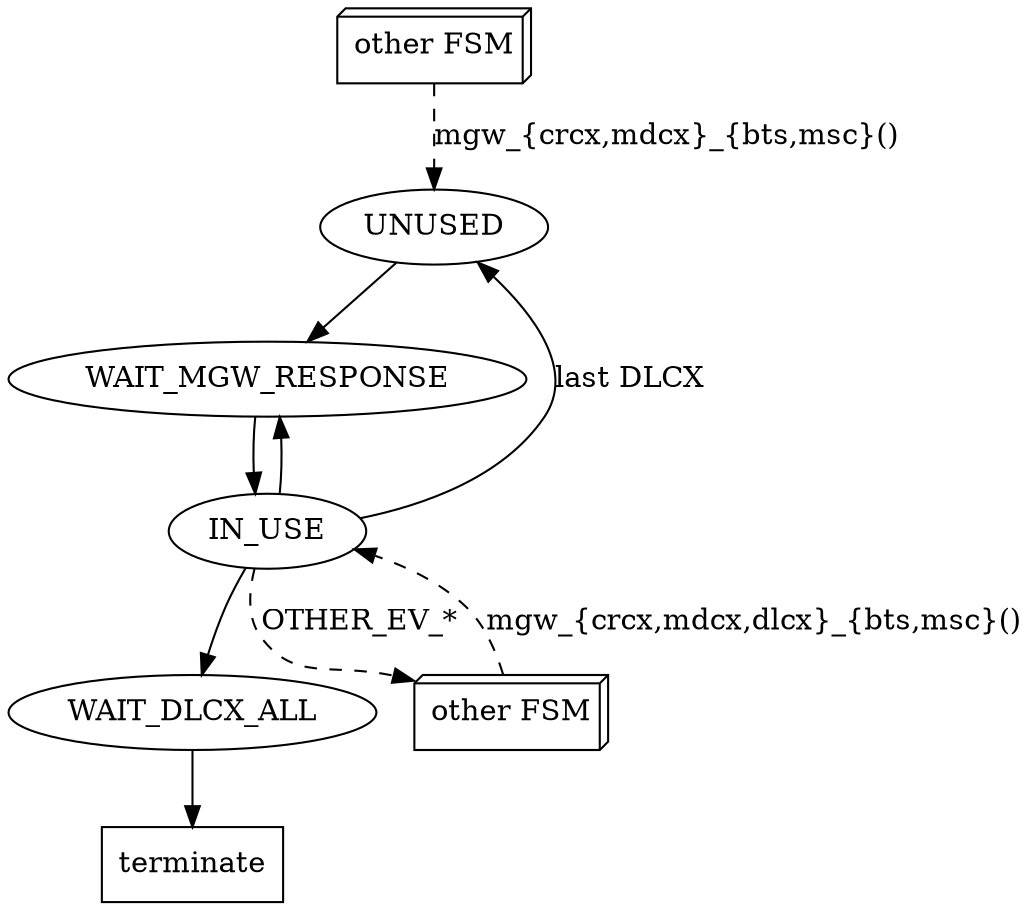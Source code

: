 digraph G {
rankdir=TB;
	UNUSED
	WAIT_MGW_RESPONSE
	IN_USE
	WAIT_DLCX_ALL
	terminate [shape=box]

	other [label="other FSM",shape=box3d]
	other -> UNUSED [label="mgw_{crcx,mdcx}_{bts,msc}()",style=dashed]

	UNUSED -> WAIT_MGW_RESPONSE
	WAIT_MGW_RESPONSE -> IN_USE
	IN_USE -> {WAIT_MGW_RESPONSE,WAIT_DLCX_ALL}

	other2 [label="other FSM",shape=box3d]
	other2 -> IN_USE [label="mgw_{crcx,mdcx,dlcx}_{bts,msc}()",style=dashed]
	WAIT_DLCX_ALL -> terminate

	IN_USE -> other2 [label="OTHER_EV_*",style=dashed]
	IN_USE -> UNUSED [label="last DLCX"]
}
